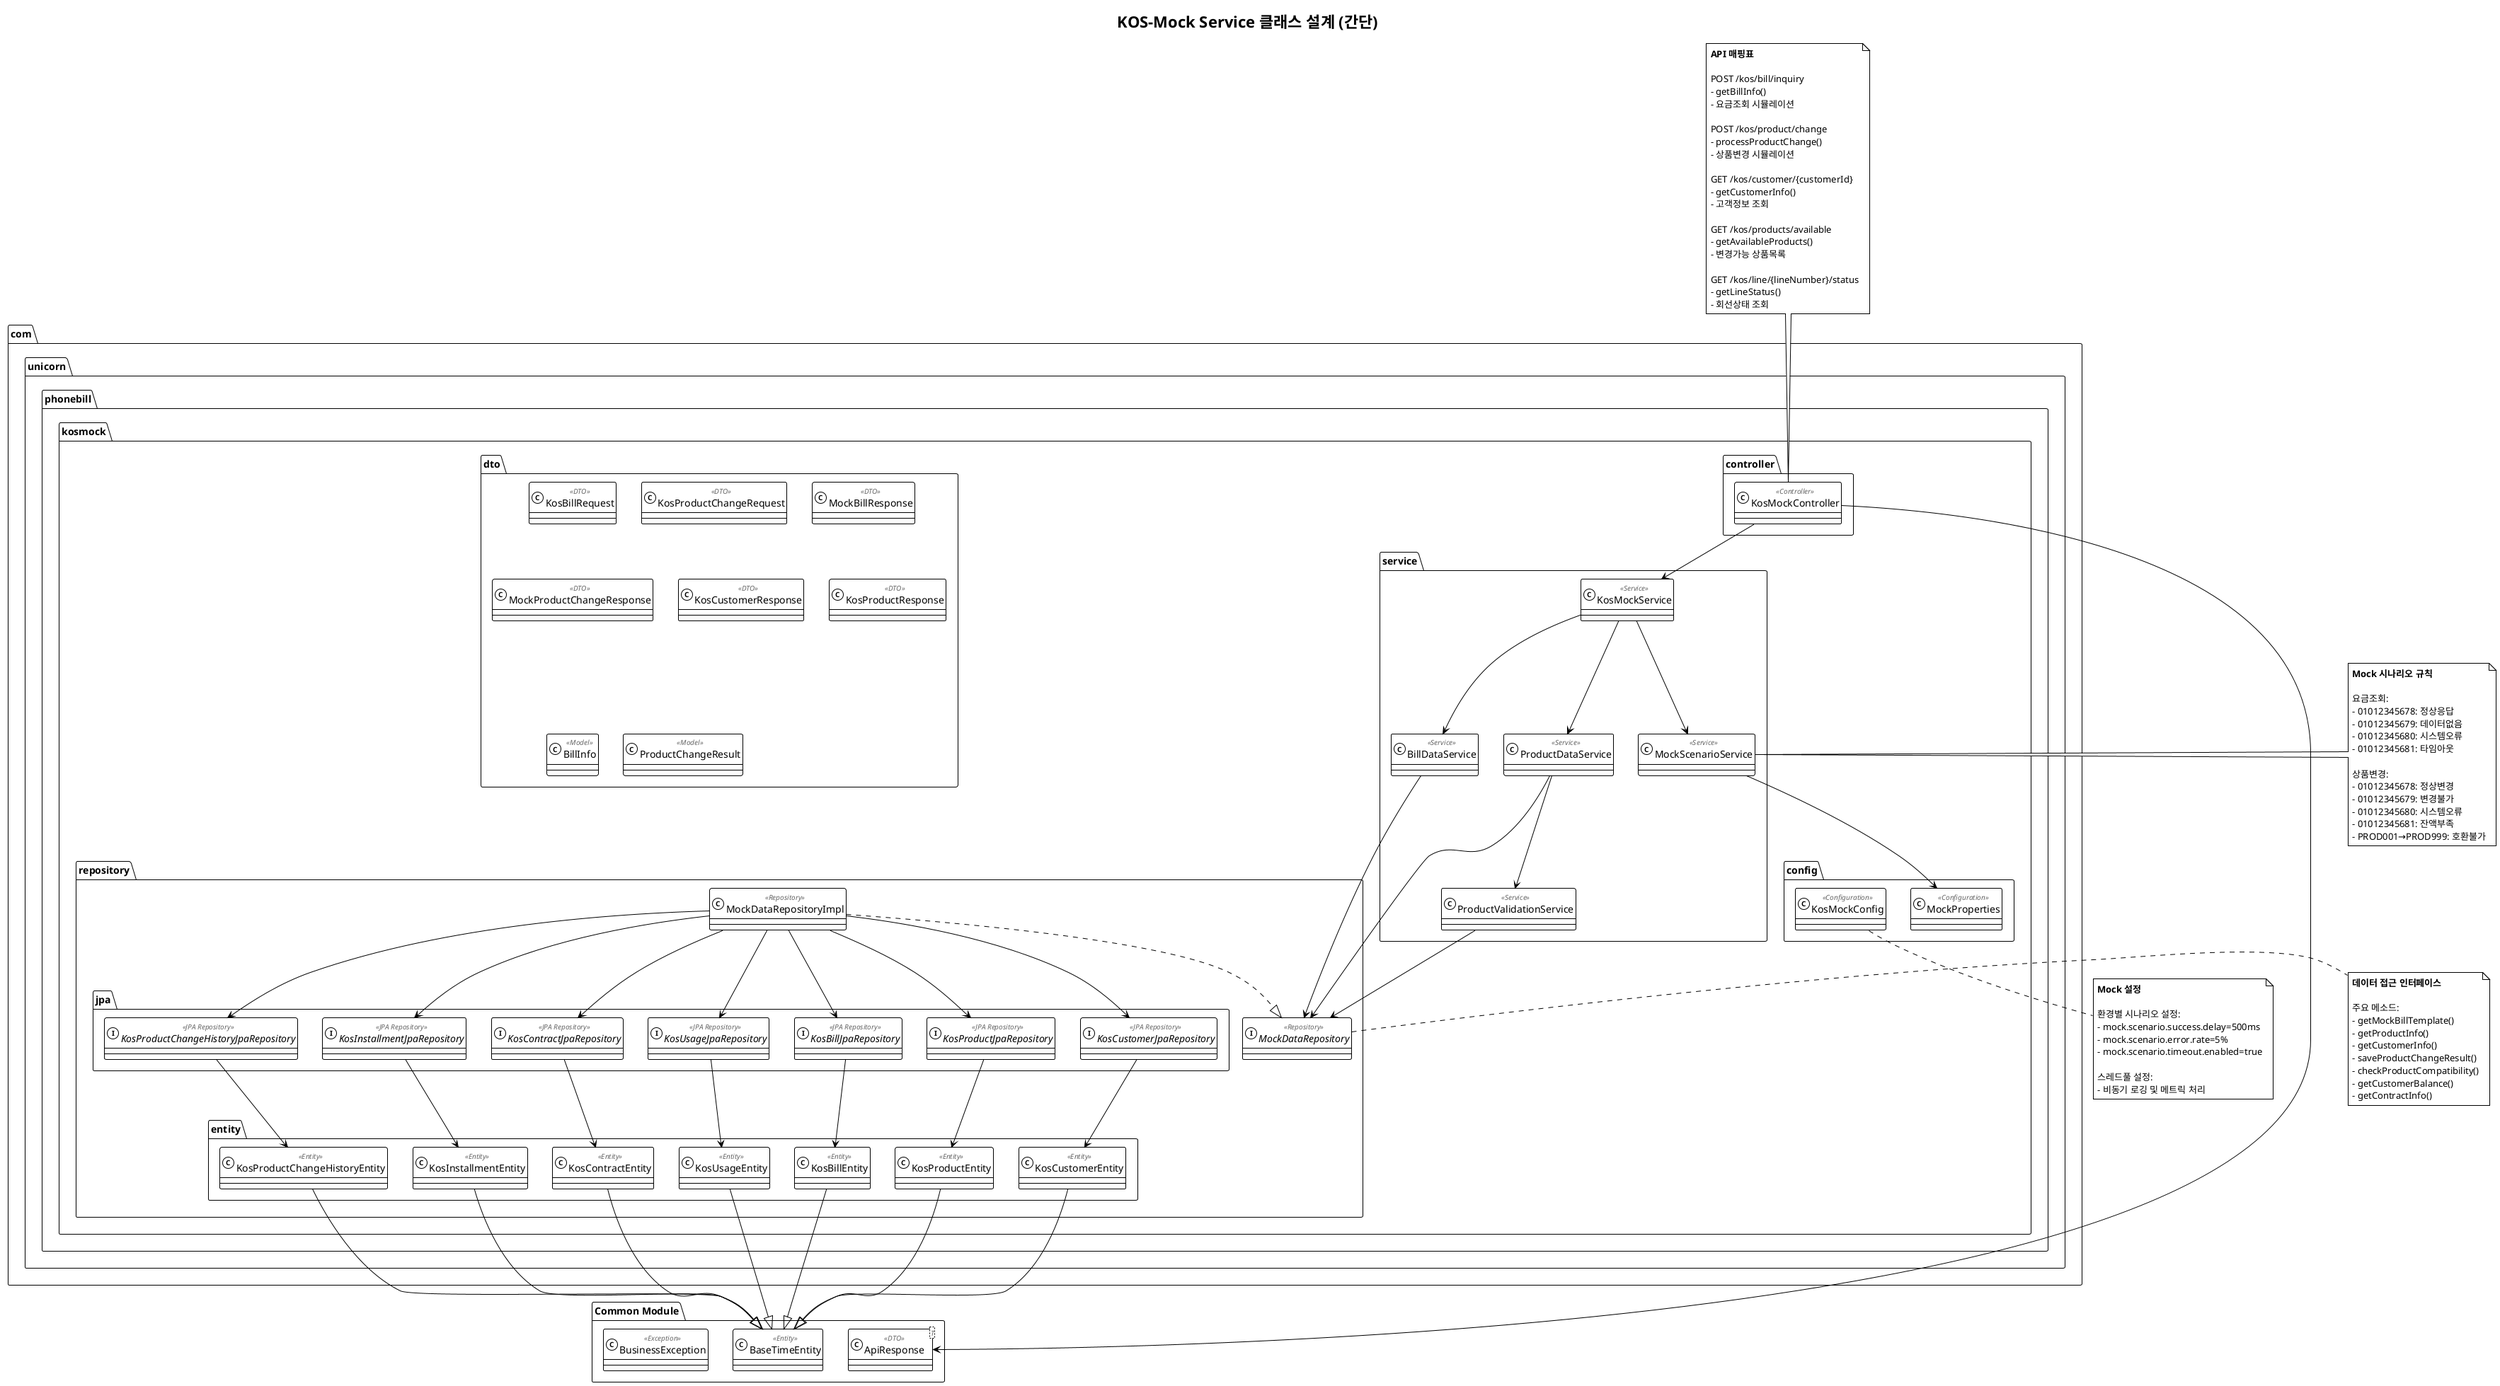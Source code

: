 @startuml
!theme mono

title KOS-Mock Service 클래스 설계 (간단)

package "com.unicorn.phonebill.kosmock" {
  
  package "controller" {
    class KosMockController <<Controller>> {
    }
  }
  
  package "service" {
    class KosMockService <<Service>> {
    }
    
    class BillDataService <<Service>> {
    }
    
    class ProductDataService <<Service>> {
    }
    
    class ProductValidationService <<Service>> {
    }
    
    class MockScenarioService <<Service>> {
    }
  }
  
  package "dto" {
    class KosBillRequest <<DTO>> {
    }
    
    class KosProductChangeRequest <<DTO>> {
    }
    
    class MockBillResponse <<DTO>> {
    }
    
    class MockProductChangeResponse <<DTO>> {
    }
    
    class KosCustomerResponse <<DTO>> {
    }
    
    class KosProductResponse <<DTO>> {
    }
    
    class BillInfo <<Model>> {
    }
    
    class ProductChangeResult <<Model>> {
    }
  }
  
  package "repository" {
    interface MockDataRepository <<Repository>> {
    }
    
    class MockDataRepositoryImpl <<Repository>> {
    }
  }
  
  package "repository.entity" {
    class KosCustomerEntity <<Entity>> {
    }
    
    class KosProductEntity <<Entity>> {
    }
    
    class KosBillEntity <<Entity>> {
    }
    
    class KosUsageEntity <<Entity>> {
    }
    
    class KosContractEntity <<Entity>> {
    }
    
    class KosInstallmentEntity <<Entity>> {
    }
    
    class KosProductChangeHistoryEntity <<Entity>> {
    }
  }
  
  package "repository.jpa" {
    interface KosCustomerJpaRepository <<JPA Repository>> {
    }
    
    interface KosProductJpaRepository <<JPA Repository>> {
    }
    
    interface KosBillJpaRepository <<JPA Repository>> {
    }
    
    interface KosUsageJpaRepository <<JPA Repository>> {
    }
    
    interface KosContractJpaRepository <<JPA Repository>> {
    }
    
    interface KosInstallmentJpaRepository <<JPA Repository>> {
    }
    
    interface KosProductChangeHistoryJpaRepository <<JPA Repository>> {
    }
  }
  
  package "config" {
    class MockProperties <<Configuration>> {
    }
    
    class KosMockConfig <<Configuration>> {
    }
  }
}

package "Common Module" {
  class ApiResponse<T> <<DTO>> {
  }
  
  class BaseTimeEntity <<Entity>> {
  }
  
  class BusinessException <<Exception>> {
  }
}

' 관계 설정
KosMockController --> KosMockService
KosMockService --> BillDataService
KosMockService --> ProductDataService
KosMockService --> MockScenarioService
BillDataService --> MockDataRepository
ProductDataService --> MockDataRepository
ProductDataService --> ProductValidationService
ProductValidationService --> MockDataRepository
MockScenarioService --> MockProperties

MockDataRepositoryImpl ..|> MockDataRepository
MockDataRepositoryImpl --> KosCustomerJpaRepository
MockDataRepositoryImpl --> KosProductJpaRepository
MockDataRepositoryImpl --> KosBillJpaRepository
MockDataRepositoryImpl --> KosUsageJpaRepository
MockDataRepositoryImpl --> KosContractJpaRepository
MockDataRepositoryImpl --> KosInstallmentJpaRepository
MockDataRepositoryImpl --> KosProductChangeHistoryJpaRepository

KosCustomerJpaRepository --> KosCustomerEntity
KosProductJpaRepository --> KosProductEntity
KosBillJpaRepository --> KosBillEntity
KosUsageJpaRepository --> KosUsageEntity
KosContractJpaRepository --> KosContractEntity
KosInstallmentJpaRepository --> KosInstallmentEntity
KosProductChangeHistoryJpaRepository --> KosProductChangeHistoryEntity

KosCustomerEntity --|> BaseTimeEntity
KosProductEntity --|> BaseTimeEntity
KosBillEntity --|> BaseTimeEntity
KosUsageEntity --|> BaseTimeEntity
KosContractEntity --|> BaseTimeEntity
KosInstallmentEntity --|> BaseTimeEntity
KosProductChangeHistoryEntity --|> BaseTimeEntity

KosMockController --> ApiResponse

note top of KosMockController : **API 매핑표**\n\nPOST /kos/bill/inquiry\n- getBillInfo()\n- 요금조회 시뮬레이션\n\nPOST /kos/product/change\n- processProductChange()\n- 상품변경 시뮬레이션\n\nGET /kos/customer/{customerId}\n- getCustomerInfo()\n- 고객정보 조회\n\nGET /kos/products/available\n- getAvailableProducts()\n- 변경가능 상품목록\n\nGET /kos/line/{lineNumber}/status\n- getLineStatus()\n- 회선상태 조회

note right of MockScenarioService : **Mock 시나리오 규칙**\n\n요금조회:\n- 01012345678: 정상응답\n- 01012345679: 데이터없음\n- 01012345680: 시스템오류\n- 01012345681: 타임아웃\n\n상품변경:\n- 01012345678: 정상변경\n- 01012345679: 변경불가\n- 01012345680: 시스템오류\n- 01012345681: 잔액부족\n- PROD001→PROD999: 호환불가

note right of MockDataRepository : **데이터 접근 인터페이스**\n\n주요 메소드:\n- getMockBillTemplate()\n- getProductInfo()\n- getCustomerInfo()\n- saveProductChangeResult()\n- checkProductCompatibility()\n- getCustomerBalance()\n- getContractInfo()

note bottom of KosMockConfig : **Mock 설정**\n\n환경별 시나리오 설정:\n- mock.scenario.success.delay=500ms\n- mock.scenario.error.rate=5%\n- mock.scenario.timeout.enabled=true\n\n스레드풀 설정:\n- 비동기 로깅 및 메트릭 처리

@enduml